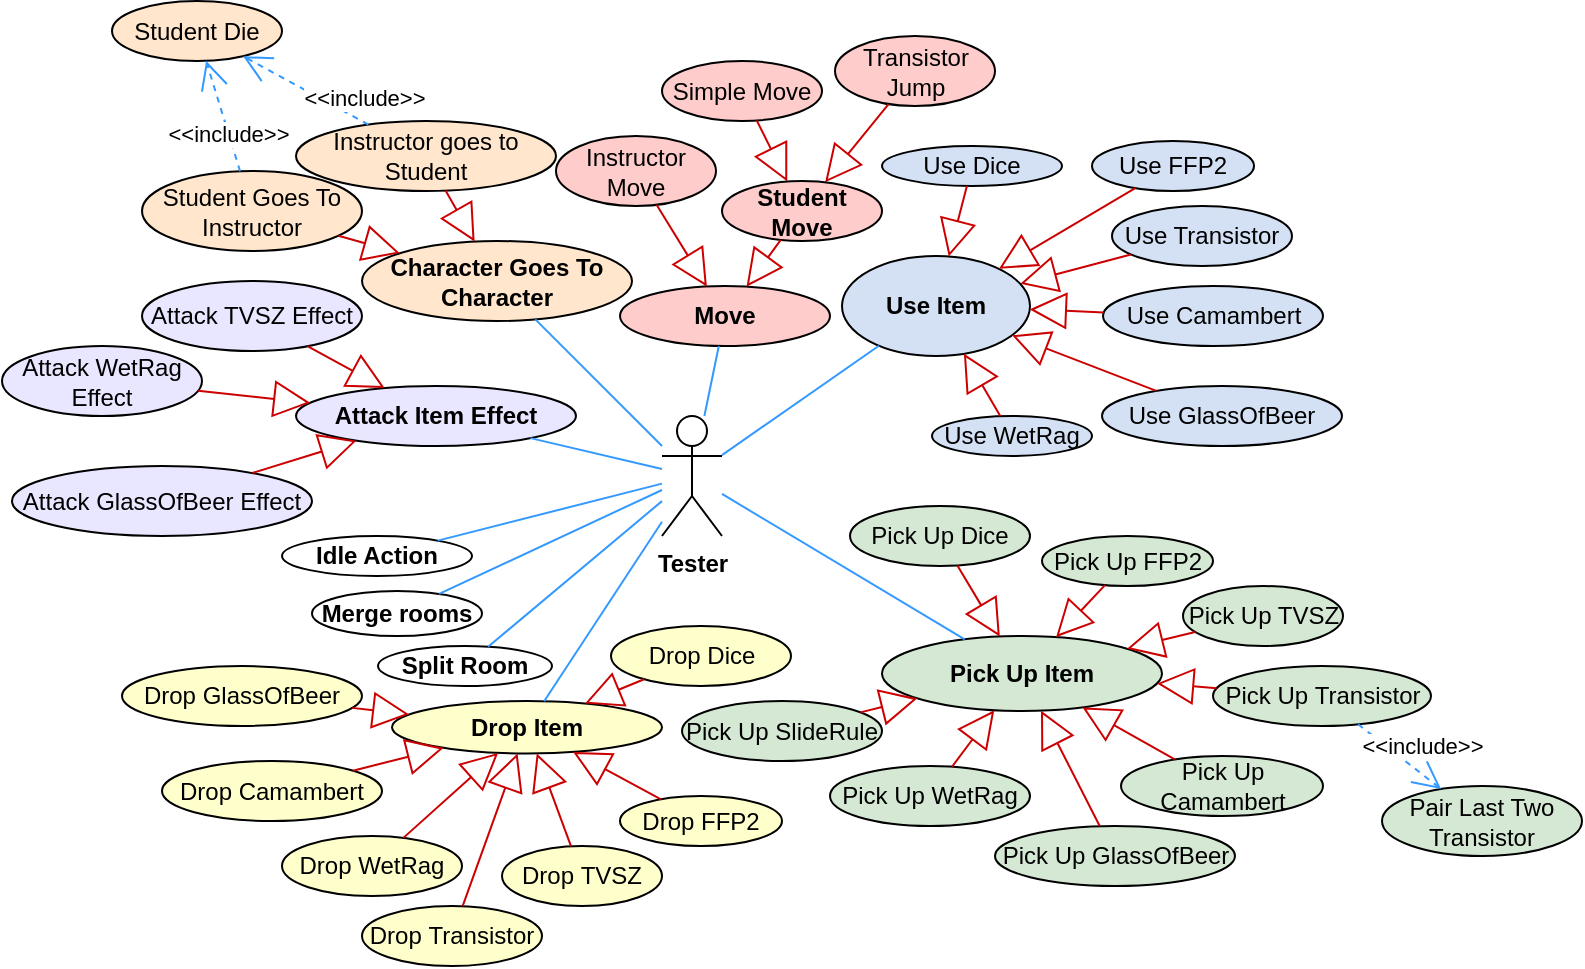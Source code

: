 <mxfile version="24.0.4" type="device">
  <diagram name="Page-1" id="qsMjnIcyi-WN0eaT_Iao">
    <mxGraphModel dx="893" dy="751" grid="1" gridSize="10" guides="1" tooltips="1" connect="1" arrows="1" fold="1" page="1" pageScale="1" pageWidth="827" pageHeight="1169" math="0" shadow="0">
      <root>
        <mxCell id="0" />
        <mxCell id="1" parent="0" />
        <mxCell id="lT9Hb-5_YNJ0qb3hjdj5-1" value="&lt;b&gt;Tester&lt;/b&gt;" style="shape=umlActor;verticalLabelPosition=bottom;verticalAlign=top;html=1;strokeColor=#000000;" parent="1" vertex="1">
          <mxGeometry x="340" y="345" width="30" height="60" as="geometry" />
        </mxCell>
        <mxCell id="lT9Hb-5_YNJ0qb3hjdj5-2" value="&lt;b&gt;Move&lt;/b&gt;" style="ellipse;whiteSpace=wrap;html=1;fillColor=#FFCCCC;" parent="1" vertex="1">
          <mxGeometry x="319" y="280" width="105" height="30" as="geometry" />
        </mxCell>
        <mxCell id="lT9Hb-5_YNJ0qb3hjdj5-3" value="Transistor Jump" style="ellipse;whiteSpace=wrap;html=1;fillColor=#FFCCCC;" parent="1" vertex="1">
          <mxGeometry x="426.5" y="155" width="80" height="35" as="geometry" />
        </mxCell>
        <mxCell id="lT9Hb-5_YNJ0qb3hjdj5-4" value="Simple Move" style="ellipse;whiteSpace=wrap;html=1;fillColor=#FFCCCC;" parent="1" vertex="1">
          <mxGeometry x="340" y="167.5" width="80" height="30" as="geometry" />
        </mxCell>
        <mxCell id="lT9Hb-5_YNJ0qb3hjdj5-5" value="" style="endArrow=block;endSize=16;endFill=0;html=1;rounded=0;strokeColor=#CC0000;" parent="1" source="lT9Hb-5_YNJ0qb3hjdj5-3" target="MtzeGrgQ0cjP38RyA9aJ-1" edge="1">
          <mxGeometry width="160" relative="1" as="geometry">
            <mxPoint x="260" y="305" as="sourcePoint" />
            <mxPoint x="420" y="305" as="targetPoint" />
          </mxGeometry>
        </mxCell>
        <mxCell id="lT9Hb-5_YNJ0qb3hjdj5-6" value="" style="endArrow=block;endSize=16;endFill=0;html=1;rounded=0;strokeColor=#CC0000;" parent="1" source="lT9Hb-5_YNJ0qb3hjdj5-4" target="MtzeGrgQ0cjP38RyA9aJ-1" edge="1">
          <mxGeometry width="160" relative="1" as="geometry">
            <mxPoint x="390" y="169" as="sourcePoint" />
            <mxPoint x="494" y="251" as="targetPoint" />
          </mxGeometry>
        </mxCell>
        <mxCell id="lT9Hb-5_YNJ0qb3hjdj5-7" value="&lt;b&gt;Use Item&lt;/b&gt;" style="ellipse;whiteSpace=wrap;html=1;fillColor=#D4E1F5;" parent="1" vertex="1">
          <mxGeometry x="430" y="265" width="94" height="50" as="geometry" />
        </mxCell>
        <mxCell id="lT9Hb-5_YNJ0qb3hjdj5-9" value="Use Dice" style="ellipse;whiteSpace=wrap;html=1;fillColor=#D4E1F5;" parent="1" vertex="1">
          <mxGeometry x="450" y="210" width="90" height="20" as="geometry" />
        </mxCell>
        <mxCell id="lT9Hb-5_YNJ0qb3hjdj5-12" value="" style="endArrow=none;html=1;rounded=0;strokeColor=#3399FF;" parent="1" source="lT9Hb-5_YNJ0qb3hjdj5-1" target="lT9Hb-5_YNJ0qb3hjdj5-2" edge="1">
          <mxGeometry width="50" height="50" relative="1" as="geometry">
            <mxPoint x="540" y="355" as="sourcePoint" />
            <mxPoint x="590" y="305" as="targetPoint" />
          </mxGeometry>
        </mxCell>
        <mxCell id="lT9Hb-5_YNJ0qb3hjdj5-14" value="Use FFP2" style="ellipse;whiteSpace=wrap;html=1;fillColor=#D4E1F5;" parent="1" vertex="1">
          <mxGeometry x="555" y="207.5" width="81" height="25" as="geometry" />
        </mxCell>
        <mxCell id="lT9Hb-5_YNJ0qb3hjdj5-16" value="" style="endArrow=none;html=1;rounded=0;strokeColor=#3399FF;" parent="1" source="lT9Hb-5_YNJ0qb3hjdj5-1" target="lT9Hb-5_YNJ0qb3hjdj5-7" edge="1">
          <mxGeometry width="50" height="50" relative="1" as="geometry">
            <mxPoint x="430" y="435" as="sourcePoint" />
            <mxPoint x="480" y="385" as="targetPoint" />
          </mxGeometry>
        </mxCell>
        <mxCell id="lT9Hb-5_YNJ0qb3hjdj5-18" value="Use Transistor" style="ellipse;whiteSpace=wrap;html=1;fillColor=#D4E1F5;" parent="1" vertex="1">
          <mxGeometry x="565" y="240" width="90" height="30" as="geometry" />
        </mxCell>
        <mxCell id="lT9Hb-5_YNJ0qb3hjdj5-19" value="Use Camambert" style="ellipse;whiteSpace=wrap;html=1;fillColor=#D4E1F5;" parent="1" vertex="1">
          <mxGeometry x="560.5" y="280" width="110" height="30" as="geometry" />
        </mxCell>
        <mxCell id="lT9Hb-5_YNJ0qb3hjdj5-20" value="Use GlassOfBeer" style="ellipse;whiteSpace=wrap;html=1;fillColor=#D4E1F5;" parent="1" vertex="1">
          <mxGeometry x="560" y="330" width="120" height="30" as="geometry" />
        </mxCell>
        <mxCell id="lT9Hb-5_YNJ0qb3hjdj5-21" value="Use WetRag" style="ellipse;whiteSpace=wrap;html=1;fillColor=#D4E1F5;" parent="1" vertex="1">
          <mxGeometry x="475" y="345" width="80" height="20" as="geometry" />
        </mxCell>
        <mxCell id="lT9Hb-5_YNJ0qb3hjdj5-22" value="" style="endArrow=block;endSize=16;endFill=0;html=1;rounded=0;strokeColor=#CC0000;" parent="1" source="lT9Hb-5_YNJ0qb3hjdj5-9" target="lT9Hb-5_YNJ0qb3hjdj5-7" edge="1">
          <mxGeometry width="160" relative="1" as="geometry">
            <mxPoint x="612" y="263" as="sourcePoint" />
            <mxPoint x="516" y="318" as="targetPoint" />
          </mxGeometry>
        </mxCell>
        <mxCell id="lT9Hb-5_YNJ0qb3hjdj5-23" value="" style="endArrow=block;endSize=16;endFill=0;html=1;rounded=0;strokeColor=#CC0000;" parent="1" source="lT9Hb-5_YNJ0qb3hjdj5-14" target="lT9Hb-5_YNJ0qb3hjdj5-7" edge="1">
          <mxGeometry width="160" relative="1" as="geometry">
            <mxPoint x="622" y="273" as="sourcePoint" />
            <mxPoint x="526" y="328" as="targetPoint" />
          </mxGeometry>
        </mxCell>
        <mxCell id="lT9Hb-5_YNJ0qb3hjdj5-25" value="" style="endArrow=block;endSize=16;endFill=0;html=1;rounded=0;strokeColor=#CC0000;" parent="1" source="lT9Hb-5_YNJ0qb3hjdj5-18" target="lT9Hb-5_YNJ0qb3hjdj5-7" edge="1">
          <mxGeometry width="160" relative="1" as="geometry">
            <mxPoint x="642" y="293" as="sourcePoint" />
            <mxPoint x="546" y="348" as="targetPoint" />
          </mxGeometry>
        </mxCell>
        <mxCell id="lT9Hb-5_YNJ0qb3hjdj5-26" value="" style="endArrow=block;endSize=16;endFill=0;html=1;rounded=0;strokeColor=#CC0000;" parent="1" source="lT9Hb-5_YNJ0qb3hjdj5-19" target="lT9Hb-5_YNJ0qb3hjdj5-7" edge="1">
          <mxGeometry width="160" relative="1" as="geometry">
            <mxPoint x="652" y="303" as="sourcePoint" />
            <mxPoint x="556" y="358" as="targetPoint" />
          </mxGeometry>
        </mxCell>
        <mxCell id="lT9Hb-5_YNJ0qb3hjdj5-27" value="" style="endArrow=block;endSize=16;endFill=0;html=1;rounded=0;strokeColor=#CC0000;" parent="1" source="lT9Hb-5_YNJ0qb3hjdj5-20" target="lT9Hb-5_YNJ0qb3hjdj5-7" edge="1">
          <mxGeometry width="160" relative="1" as="geometry">
            <mxPoint x="662" y="313" as="sourcePoint" />
            <mxPoint x="566" y="368" as="targetPoint" />
          </mxGeometry>
        </mxCell>
        <mxCell id="lT9Hb-5_YNJ0qb3hjdj5-28" value="" style="endArrow=block;endSize=16;endFill=0;html=1;rounded=0;strokeColor=#CC0000;" parent="1" source="lT9Hb-5_YNJ0qb3hjdj5-21" target="lT9Hb-5_YNJ0qb3hjdj5-7" edge="1">
          <mxGeometry width="160" relative="1" as="geometry">
            <mxPoint x="672" y="323" as="sourcePoint" />
            <mxPoint x="576" y="378" as="targetPoint" />
          </mxGeometry>
        </mxCell>
        <mxCell id="lT9Hb-5_YNJ0qb3hjdj5-29" value="&lt;b&gt;Pick Up Item&lt;/b&gt;" style="ellipse;whiteSpace=wrap;html=1;fillColor=#D5E8D4;" parent="1" vertex="1">
          <mxGeometry x="450" y="455" width="140" height="37.5" as="geometry" />
        </mxCell>
        <mxCell id="lT9Hb-5_YNJ0qb3hjdj5-30" value="" style="endArrow=none;html=1;rounded=0;strokeColor=#3399FF;fillColor=#D5E8D4;" parent="1" source="lT9Hb-5_YNJ0qb3hjdj5-1" target="lT9Hb-5_YNJ0qb3hjdj5-29" edge="1">
          <mxGeometry width="50" height="50" relative="1" as="geometry">
            <mxPoint x="310" y="525" as="sourcePoint" />
            <mxPoint x="360" y="475" as="targetPoint" />
          </mxGeometry>
        </mxCell>
        <mxCell id="lT9Hb-5_YNJ0qb3hjdj5-38" value="Pick Up Dice" style="ellipse;whiteSpace=wrap;html=1;fillColor=#D5E8D4;" parent="1" vertex="1">
          <mxGeometry x="434" y="390" width="90" height="30" as="geometry" />
        </mxCell>
        <mxCell id="lT9Hb-5_YNJ0qb3hjdj5-39" value="Pick Up&amp;nbsp;FFP2" style="ellipse;whiteSpace=wrap;html=1;fillColor=#D5E8D4;" parent="1" vertex="1">
          <mxGeometry x="530" y="405" width="85.5" height="25" as="geometry" />
        </mxCell>
        <mxCell id="lT9Hb-5_YNJ0qb3hjdj5-40" value="Pick Up TVSZ" style="ellipse;whiteSpace=wrap;html=1;fillColor=#D5E8D4;" parent="1" vertex="1">
          <mxGeometry x="600.5" y="430" width="80" height="30" as="geometry" />
        </mxCell>
        <mxCell id="lT9Hb-5_YNJ0qb3hjdj5-41" value="Pick Up&amp;nbsp;Transistor" style="ellipse;whiteSpace=wrap;html=1;fillColor=#D5E8D4;" parent="1" vertex="1">
          <mxGeometry x="615.5" y="470" width="109" height="30" as="geometry" />
        </mxCell>
        <mxCell id="lT9Hb-5_YNJ0qb3hjdj5-42" value="Pick Up Camambert" style="ellipse;whiteSpace=wrap;html=1;fillColor=#D5E8D4;" parent="1" vertex="1">
          <mxGeometry x="569.5" y="515" width="101" height="30" as="geometry" />
        </mxCell>
        <mxCell id="lT9Hb-5_YNJ0qb3hjdj5-43" value="Pick Up&amp;nbsp;GlassOfBeer" style="ellipse;whiteSpace=wrap;html=1;fillColor=#D5E8D4;" parent="1" vertex="1">
          <mxGeometry x="506.5" y="550" width="120" height="30" as="geometry" />
        </mxCell>
        <mxCell id="lT9Hb-5_YNJ0qb3hjdj5-44" value="Pick Up&amp;nbsp;WetRag" style="ellipse;whiteSpace=wrap;html=1;fillColor=#D5E8D4;" parent="1" vertex="1">
          <mxGeometry x="424" y="520" width="100" height="30" as="geometry" />
        </mxCell>
        <mxCell id="lT9Hb-5_YNJ0qb3hjdj5-45" value="" style="endArrow=block;endSize=16;endFill=0;html=1;rounded=0;strokeColor=#CC0000;" parent="1" source="lT9Hb-5_YNJ0qb3hjdj5-38" target="lT9Hb-5_YNJ0qb3hjdj5-29" edge="1">
          <mxGeometry width="160" relative="1" as="geometry">
            <mxPoint x="520" y="455" as="sourcePoint" />
            <mxPoint x="421" y="421.5" as="targetPoint" />
          </mxGeometry>
        </mxCell>
        <mxCell id="lT9Hb-5_YNJ0qb3hjdj5-46" value="" style="endArrow=block;endSize=16;endFill=0;html=1;rounded=0;strokeColor=#CC0000;" parent="1" source="lT9Hb-5_YNJ0qb3hjdj5-39" target="lT9Hb-5_YNJ0qb3hjdj5-29" edge="1">
          <mxGeometry width="160" relative="1" as="geometry">
            <mxPoint x="479" y="498.5" as="sourcePoint" />
            <mxPoint x="421" y="421.5" as="targetPoint" />
          </mxGeometry>
        </mxCell>
        <mxCell id="lT9Hb-5_YNJ0qb3hjdj5-47" value="" style="endArrow=block;endSize=16;endFill=0;html=1;rounded=0;strokeColor=#CC0000;" parent="1" source="lT9Hb-5_YNJ0qb3hjdj5-40" target="lT9Hb-5_YNJ0qb3hjdj5-29" edge="1">
          <mxGeometry width="160" relative="1" as="geometry">
            <mxPoint x="602" y="460" as="sourcePoint" />
            <mxPoint x="544" y="383" as="targetPoint" />
          </mxGeometry>
        </mxCell>
        <mxCell id="lT9Hb-5_YNJ0qb3hjdj5-48" value="" style="endArrow=block;endSize=16;endFill=0;html=1;rounded=0;strokeColor=#CC0000;" parent="1" source="lT9Hb-5_YNJ0qb3hjdj5-41" target="lT9Hb-5_YNJ0qb3hjdj5-29" edge="1">
          <mxGeometry width="160" relative="1" as="geometry">
            <mxPoint x="612" y="470" as="sourcePoint" />
            <mxPoint x="554" y="393" as="targetPoint" />
          </mxGeometry>
        </mxCell>
        <mxCell id="lT9Hb-5_YNJ0qb3hjdj5-49" value="" style="endArrow=block;endSize=16;endFill=0;html=1;rounded=0;strokeColor=#CC0000;" parent="1" source="lT9Hb-5_YNJ0qb3hjdj5-42" target="lT9Hb-5_YNJ0qb3hjdj5-29" edge="1">
          <mxGeometry width="160" relative="1" as="geometry">
            <mxPoint x="622" y="480" as="sourcePoint" />
            <mxPoint x="564" y="403" as="targetPoint" />
          </mxGeometry>
        </mxCell>
        <mxCell id="lT9Hb-5_YNJ0qb3hjdj5-50" value="" style="endArrow=block;endSize=16;endFill=0;html=1;rounded=0;strokeColor=#CC0000;" parent="1" source="lT9Hb-5_YNJ0qb3hjdj5-43" target="lT9Hb-5_YNJ0qb3hjdj5-29" edge="1">
          <mxGeometry width="160" relative="1" as="geometry">
            <mxPoint x="632" y="490" as="sourcePoint" />
            <mxPoint x="574" y="413" as="targetPoint" />
          </mxGeometry>
        </mxCell>
        <mxCell id="lT9Hb-5_YNJ0qb3hjdj5-51" value="" style="endArrow=block;endSize=16;endFill=0;html=1;rounded=0;strokeColor=#CC0000;" parent="1" source="lT9Hb-5_YNJ0qb3hjdj5-44" target="lT9Hb-5_YNJ0qb3hjdj5-29" edge="1">
          <mxGeometry width="160" relative="1" as="geometry">
            <mxPoint x="642" y="500" as="sourcePoint" />
            <mxPoint x="584" y="423" as="targetPoint" />
          </mxGeometry>
        </mxCell>
        <mxCell id="lT9Hb-5_YNJ0qb3hjdj5-55" value="&lt;b&gt;Idle Action&lt;/b&gt;" style="ellipse;whiteSpace=wrap;html=1;fillColor=default;" parent="1" vertex="1">
          <mxGeometry x="150" y="405" width="95" height="20" as="geometry" />
        </mxCell>
        <mxCell id="lT9Hb-5_YNJ0qb3hjdj5-56" value="" style="endArrow=none;html=1;rounded=0;strokeColor=#3399FF;" parent="1" source="lT9Hb-5_YNJ0qb3hjdj5-55" target="lT9Hb-5_YNJ0qb3hjdj5-1" edge="1">
          <mxGeometry width="50" height="50" relative="1" as="geometry">
            <mxPoint x="200" y="375" as="sourcePoint" />
            <mxPoint x="250" y="325" as="targetPoint" />
          </mxGeometry>
        </mxCell>
        <mxCell id="lT9Hb-5_YNJ0qb3hjdj5-63" value="Pair Last Two Transistor" style="ellipse;whiteSpace=wrap;html=1;fillColor=#D5E8D4;" parent="1" vertex="1">
          <mxGeometry x="700" y="530" width="100" height="35" as="geometry" />
        </mxCell>
        <mxCell id="lT9Hb-5_YNJ0qb3hjdj5-64" value="&amp;lt;&amp;lt;include&amp;gt;&amp;gt;" style="endArrow=open;endSize=12;dashed=1;html=1;rounded=0;strokeColor=#3399FF;" parent="1" source="lT9Hb-5_YNJ0qb3hjdj5-41" target="lT9Hb-5_YNJ0qb3hjdj5-63" edge="1">
          <mxGeometry x="0.209" y="11" width="160" relative="1" as="geometry">
            <mxPoint x="760" y="470" as="sourcePoint" />
            <mxPoint x="770" y="635" as="targetPoint" />
            <mxPoint as="offset" />
          </mxGeometry>
        </mxCell>
        <mxCell id="lT9Hb-5_YNJ0qb3hjdj5-65" value="&lt;b&gt;Drop Item&lt;/b&gt;" style="ellipse;whiteSpace=wrap;html=1;fillColor=#FFFFCC;" parent="1" vertex="1">
          <mxGeometry x="205" y="487.5" width="135" height="26.25" as="geometry" />
        </mxCell>
        <mxCell id="lT9Hb-5_YNJ0qb3hjdj5-66" value="" style="endArrow=none;html=1;rounded=0;strokeColor=#3399FF;" parent="1" source="lT9Hb-5_YNJ0qb3hjdj5-65" target="lT9Hb-5_YNJ0qb3hjdj5-1" edge="1">
          <mxGeometry width="50" height="50" relative="1" as="geometry">
            <mxPoint x="200" y="415" as="sourcePoint" />
            <mxPoint x="250" y="365" as="targetPoint" />
          </mxGeometry>
        </mxCell>
        <mxCell id="lT9Hb-5_YNJ0qb3hjdj5-67" value="Pick Up SlideRule" style="ellipse;whiteSpace=wrap;html=1;fillColor=#D5E8D4;" parent="1" vertex="1">
          <mxGeometry x="350" y="487.5" width="100" height="30" as="geometry" />
        </mxCell>
        <mxCell id="lT9Hb-5_YNJ0qb3hjdj5-68" value="" style="endArrow=block;endSize=16;endFill=0;html=1;rounded=0;strokeColor=#CC0000;" parent="1" source="lT9Hb-5_YNJ0qb3hjdj5-67" target="lT9Hb-5_YNJ0qb3hjdj5-29" edge="1">
          <mxGeometry width="160" relative="1" as="geometry">
            <mxPoint x="489" y="545" as="sourcePoint" />
            <mxPoint x="486" y="509" as="targetPoint" />
          </mxGeometry>
        </mxCell>
        <mxCell id="lT9Hb-5_YNJ0qb3hjdj5-70" value="Drop Dice" style="ellipse;whiteSpace=wrap;html=1;fillColor=#FFFFCC;" parent="1" vertex="1">
          <mxGeometry x="314.5" y="450" width="90" height="30" as="geometry" />
        </mxCell>
        <mxCell id="lT9Hb-5_YNJ0qb3hjdj5-71" value="Drop&amp;nbsp;FFP2" style="ellipse;whiteSpace=wrap;html=1;fillColor=#FFFFCC;" parent="1" vertex="1">
          <mxGeometry x="319" y="535" width="81" height="25" as="geometry" />
        </mxCell>
        <mxCell id="lT9Hb-5_YNJ0qb3hjdj5-72" value="Drop&amp;nbsp;TVSZ" style="ellipse;whiteSpace=wrap;html=1;fillColor=#FFFFCC;" parent="1" vertex="1">
          <mxGeometry x="260" y="560" width="80" height="30" as="geometry" />
        </mxCell>
        <mxCell id="lT9Hb-5_YNJ0qb3hjdj5-73" value="Drop&amp;nbsp;Transistor" style="ellipse;whiteSpace=wrap;html=1;fillColor=#FFFFCC;" parent="1" vertex="1">
          <mxGeometry x="190" y="590" width="90" height="30" as="geometry" />
        </mxCell>
        <mxCell id="lT9Hb-5_YNJ0qb3hjdj5-74" value="Drop&amp;nbsp;Camambert" style="ellipse;whiteSpace=wrap;html=1;fillColor=#FFFFCC;" parent="1" vertex="1">
          <mxGeometry x="90" y="517.5" width="110" height="30" as="geometry" />
        </mxCell>
        <mxCell id="lT9Hb-5_YNJ0qb3hjdj5-75" value="Drop&amp;nbsp;GlassOfBeer" style="ellipse;whiteSpace=wrap;html=1;fillColor=#FFFFCC;" parent="1" vertex="1">
          <mxGeometry x="70" y="470" width="120" height="30" as="geometry" />
        </mxCell>
        <mxCell id="lT9Hb-5_YNJ0qb3hjdj5-76" value="Drop&amp;nbsp;WetRag" style="ellipse;whiteSpace=wrap;html=1;fillColor=#FFFFCC;" parent="1" vertex="1">
          <mxGeometry x="150" y="555" width="90" height="30" as="geometry" />
        </mxCell>
        <mxCell id="lT9Hb-5_YNJ0qb3hjdj5-80" value="" style="endArrow=block;endSize=16;endFill=0;html=1;rounded=0;strokeColor=#CC0000;" parent="1" source="lT9Hb-5_YNJ0qb3hjdj5-75" target="lT9Hb-5_YNJ0qb3hjdj5-65" edge="1">
          <mxGeometry width="160" relative="1" as="geometry">
            <mxPoint x="514" y="580" as="sourcePoint" />
            <mxPoint x="514" y="539" as="targetPoint" />
          </mxGeometry>
        </mxCell>
        <mxCell id="lT9Hb-5_YNJ0qb3hjdj5-81" value="" style="endArrow=block;endSize=16;endFill=0;html=1;rounded=0;strokeColor=#CC0000;" parent="1" source="lT9Hb-5_YNJ0qb3hjdj5-70" target="lT9Hb-5_YNJ0qb3hjdj5-65" edge="1">
          <mxGeometry width="160" relative="1" as="geometry">
            <mxPoint x="524" y="590" as="sourcePoint" />
            <mxPoint x="524" y="549" as="targetPoint" />
          </mxGeometry>
        </mxCell>
        <mxCell id="lT9Hb-5_YNJ0qb3hjdj5-82" value="" style="endArrow=block;endSize=16;endFill=0;html=1;rounded=0;strokeColor=#CC0000;" parent="1" source="lT9Hb-5_YNJ0qb3hjdj5-71" target="lT9Hb-5_YNJ0qb3hjdj5-65" edge="1">
          <mxGeometry width="160" relative="1" as="geometry">
            <mxPoint x="534" y="600" as="sourcePoint" />
            <mxPoint x="534" y="559" as="targetPoint" />
          </mxGeometry>
        </mxCell>
        <mxCell id="lT9Hb-5_YNJ0qb3hjdj5-83" value="" style="endArrow=block;endSize=16;endFill=0;html=1;rounded=0;strokeColor=#CC0000;" parent="1" source="lT9Hb-5_YNJ0qb3hjdj5-72" target="lT9Hb-5_YNJ0qb3hjdj5-65" edge="1">
          <mxGeometry width="160" relative="1" as="geometry">
            <mxPoint x="544" y="610" as="sourcePoint" />
            <mxPoint x="544" y="569" as="targetPoint" />
          </mxGeometry>
        </mxCell>
        <mxCell id="lT9Hb-5_YNJ0qb3hjdj5-85" value="" style="endArrow=block;endSize=16;endFill=0;html=1;rounded=0;strokeColor=#CC0000;" parent="1" source="lT9Hb-5_YNJ0qb3hjdj5-73" target="lT9Hb-5_YNJ0qb3hjdj5-65" edge="1">
          <mxGeometry width="160" relative="1" as="geometry">
            <mxPoint x="564" y="630" as="sourcePoint" />
            <mxPoint x="564" y="589" as="targetPoint" />
          </mxGeometry>
        </mxCell>
        <mxCell id="lT9Hb-5_YNJ0qb3hjdj5-86" value="" style="endArrow=block;endSize=16;endFill=0;html=1;rounded=0;strokeColor=#CC0000;" parent="1" source="lT9Hb-5_YNJ0qb3hjdj5-76" target="lT9Hb-5_YNJ0qb3hjdj5-65" edge="1">
          <mxGeometry width="160" relative="1" as="geometry">
            <mxPoint x="574" y="640" as="sourcePoint" />
            <mxPoint x="574" y="599" as="targetPoint" />
          </mxGeometry>
        </mxCell>
        <mxCell id="lT9Hb-5_YNJ0qb3hjdj5-87" value="" style="endArrow=block;endSize=16;endFill=0;html=1;rounded=0;strokeColor=#CC0000;" parent="1" source="lT9Hb-5_YNJ0qb3hjdj5-74" target="lT9Hb-5_YNJ0qb3hjdj5-65" edge="1">
          <mxGeometry width="160" relative="1" as="geometry">
            <mxPoint x="584" y="650" as="sourcePoint" />
            <mxPoint x="584" y="609" as="targetPoint" />
          </mxGeometry>
        </mxCell>
        <mxCell id="8VuKFUdI4f5eGSDuHEeQ-1" value="&lt;b&gt;Merge rooms&lt;/b&gt;" style="ellipse;whiteSpace=wrap;html=1;fillColor=#FFFFFF;" parent="1" vertex="1">
          <mxGeometry x="165" y="432.5" width="85" height="22.5" as="geometry" />
        </mxCell>
        <mxCell id="8VuKFUdI4f5eGSDuHEeQ-2" value="&lt;b&gt;Split Room&lt;/b&gt;" style="ellipse;whiteSpace=wrap;html=1;" parent="1" vertex="1">
          <mxGeometry x="198" y="460" width="87" height="20" as="geometry" />
        </mxCell>
        <mxCell id="8VuKFUdI4f5eGSDuHEeQ-3" value="" style="endArrow=none;html=1;rounded=0;strokeColor=#3399FF;" parent="1" source="8VuKFUdI4f5eGSDuHEeQ-1" target="lT9Hb-5_YNJ0qb3hjdj5-1" edge="1">
          <mxGeometry width="50" height="50" relative="1" as="geometry">
            <mxPoint x="260" y="395" as="sourcePoint" />
            <mxPoint x="320" y="355" as="targetPoint" />
          </mxGeometry>
        </mxCell>
        <mxCell id="8VuKFUdI4f5eGSDuHEeQ-4" value="" style="endArrow=none;html=1;rounded=0;strokeColor=#3399FF;" parent="1" source="8VuKFUdI4f5eGSDuHEeQ-2" target="lT9Hb-5_YNJ0qb3hjdj5-1" edge="1">
          <mxGeometry width="50" height="50" relative="1" as="geometry">
            <mxPoint x="100" y="295" as="sourcePoint" />
            <mxPoint x="150" y="245" as="targetPoint" />
          </mxGeometry>
        </mxCell>
        <mxCell id="8VuKFUdI4f5eGSDuHEeQ-7" value="&lt;b&gt;Character Goes To Character&lt;/b&gt;" style="ellipse;whiteSpace=wrap;html=1;fillColor=#FFE6CC;" parent="1" vertex="1">
          <mxGeometry x="190" y="257.5" width="135" height="40" as="geometry" />
        </mxCell>
        <mxCell id="8VuKFUdI4f5eGSDuHEeQ-8" value="" style="endArrow=none;html=1;rounded=0;strokeColor=#3399FF;" parent="1" source="8VuKFUdI4f5eGSDuHEeQ-7" target="lT9Hb-5_YNJ0qb3hjdj5-1" edge="1">
          <mxGeometry width="50" height="50" relative="1" as="geometry">
            <mxPoint x="200" y="275" as="sourcePoint" />
            <mxPoint x="250" y="225" as="targetPoint" />
          </mxGeometry>
        </mxCell>
        <mxCell id="8VuKFUdI4f5eGSDuHEeQ-10" value="Instructor goes to Student" style="ellipse;whiteSpace=wrap;html=1;fillColor=#FFE6CC;" parent="1" vertex="1">
          <mxGeometry x="157" y="197.5" width="130" height="35" as="geometry" />
        </mxCell>
        <mxCell id="8VuKFUdI4f5eGSDuHEeQ-11" value="Student Goes To Instructor" style="ellipse;whiteSpace=wrap;html=1;fillColor=#FFE6CC;" parent="1" vertex="1">
          <mxGeometry x="80" y="222.5" width="110" height="40" as="geometry" />
        </mxCell>
        <mxCell id="8VuKFUdI4f5eGSDuHEeQ-12" value="" style="endArrow=block;endSize=16;endFill=0;html=1;rounded=0;strokeColor=#CC0000;" parent="1" source="8VuKFUdI4f5eGSDuHEeQ-10" target="8VuKFUdI4f5eGSDuHEeQ-7" edge="1">
          <mxGeometry width="160" relative="1" as="geometry">
            <mxPoint x="-20" y="355" as="sourcePoint" />
            <mxPoint x="140" y="355" as="targetPoint" />
          </mxGeometry>
        </mxCell>
        <mxCell id="8VuKFUdI4f5eGSDuHEeQ-13" value="" style="endArrow=block;endSize=16;endFill=0;html=1;rounded=0;strokeColor=#CC0000;" parent="1" source="8VuKFUdI4f5eGSDuHEeQ-11" target="8VuKFUdI4f5eGSDuHEeQ-7" edge="1">
          <mxGeometry width="160" relative="1" as="geometry">
            <mxPoint x="182" y="240" as="sourcePoint" />
            <mxPoint x="221" y="286" as="targetPoint" />
          </mxGeometry>
        </mxCell>
        <mxCell id="GeqHjS34vTfnTjAdz5ga-3" value="Student Die" style="ellipse;whiteSpace=wrap;html=1;fillColor=#FFE6CC;" parent="1" vertex="1">
          <mxGeometry x="65" y="137.5" width="85" height="30" as="geometry" />
        </mxCell>
        <mxCell id="GeqHjS34vTfnTjAdz5ga-4" value="&amp;lt;&amp;lt;include&amp;gt;&amp;gt;" style="endArrow=open;endSize=12;dashed=1;html=1;rounded=0;strokeColor=#3399FF;" parent="1" source="8VuKFUdI4f5eGSDuHEeQ-11" target="GeqHjS34vTfnTjAdz5ga-3" edge="1">
          <mxGeometry x="-0.325" width="160" relative="1" as="geometry">
            <mxPoint x="267.5" y="207.5" as="sourcePoint" />
            <mxPoint x="140" y="140" as="targetPoint" />
            <mxPoint as="offset" />
          </mxGeometry>
        </mxCell>
        <mxCell id="GeqHjS34vTfnTjAdz5ga-5" value="&amp;lt;&amp;lt;include&amp;gt;&amp;gt;" style="endArrow=open;endSize=12;dashed=1;html=1;rounded=0;strokeColor=#3399FF;" parent="1" source="8VuKFUdI4f5eGSDuHEeQ-10" target="GeqHjS34vTfnTjAdz5ga-3" edge="1">
          <mxGeometry x="-0.788" y="-10" width="160" relative="1" as="geometry">
            <mxPoint x="180" y="99" as="sourcePoint" />
            <mxPoint x="130" y="160" as="targetPoint" />
            <mxPoint y="-1" as="offset" />
          </mxGeometry>
        </mxCell>
        <mxCell id="GeqHjS34vTfnTjAdz5ga-6" style="edgeStyle=orthogonalEdgeStyle;rounded=0;orthogonalLoop=1;jettySize=auto;html=1;exitX=0.5;exitY=1;exitDx=0;exitDy=0;fillColor=#D5E8D4;" parent="1" source="lT9Hb-5_YNJ0qb3hjdj5-63" target="lT9Hb-5_YNJ0qb3hjdj5-63" edge="1">
          <mxGeometry relative="1" as="geometry" />
        </mxCell>
        <mxCell id="MtzeGrgQ0cjP38RyA9aJ-1" value="&lt;b&gt;Student Move&lt;/b&gt;" style="ellipse;whiteSpace=wrap;html=1;fillColor=#FFCCCC;" vertex="1" parent="1">
          <mxGeometry x="370" y="227.5" width="80" height="30" as="geometry" />
        </mxCell>
        <mxCell id="MtzeGrgQ0cjP38RyA9aJ-2" value="" style="endArrow=block;endSize=16;endFill=0;html=1;rounded=0;strokeColor=#CC0000;" edge="1" parent="1" source="MtzeGrgQ0cjP38RyA9aJ-1" target="lT9Hb-5_YNJ0qb3hjdj5-2">
          <mxGeometry width="160" relative="1" as="geometry">
            <mxPoint x="352" y="180" as="sourcePoint" />
            <mxPoint x="366" y="290" as="targetPoint" />
          </mxGeometry>
        </mxCell>
        <mxCell id="MtzeGrgQ0cjP38RyA9aJ-3" value="Instructor Move" style="ellipse;whiteSpace=wrap;html=1;fillColor=#FFCCCC;" vertex="1" parent="1">
          <mxGeometry x="287" y="205" width="80" height="35" as="geometry" />
        </mxCell>
        <mxCell id="MtzeGrgQ0cjP38RyA9aJ-4" value="" style="endArrow=block;endSize=16;endFill=0;html=1;rounded=0;strokeColor=#CC0000;" edge="1" parent="1" source="MtzeGrgQ0cjP38RyA9aJ-3" target="lT9Hb-5_YNJ0qb3hjdj5-2">
          <mxGeometry width="160" relative="1" as="geometry">
            <mxPoint x="367" y="197" as="sourcePoint" />
            <mxPoint x="392" y="231" as="targetPoint" />
          </mxGeometry>
        </mxCell>
        <mxCell id="MtzeGrgQ0cjP38RyA9aJ-7" value="&lt;b&gt;Attack Item Effect&lt;/b&gt;" style="ellipse;whiteSpace=wrap;html=1;fillColor=#E9E6FF;" vertex="1" parent="1">
          <mxGeometry x="157" y="330" width="140" height="30" as="geometry" />
        </mxCell>
        <mxCell id="MtzeGrgQ0cjP38RyA9aJ-8" value="" style="endArrow=none;html=1;rounded=0;strokeColor=#3399FF;" edge="1" parent="1" target="MtzeGrgQ0cjP38RyA9aJ-7" source="lT9Hb-5_YNJ0qb3hjdj5-1">
          <mxGeometry width="50" height="50" relative="1" as="geometry">
            <mxPoint x="-200" y="236.5" as="sourcePoint" />
            <mxPoint x="-210" y="327.5" as="targetPoint" />
          </mxGeometry>
        </mxCell>
        <mxCell id="MtzeGrgQ0cjP38RyA9aJ-11" value="Attack TVSZ Effect" style="ellipse;whiteSpace=wrap;html=1;fillColor=#E9E6FF;" vertex="1" parent="1">
          <mxGeometry x="80" y="277.5" width="110" height="35" as="geometry" />
        </mxCell>
        <mxCell id="MtzeGrgQ0cjP38RyA9aJ-14" value="Attack GlassOfBeer Effect" style="ellipse;whiteSpace=wrap;html=1;fillColor=#E9E6FF;" vertex="1" parent="1">
          <mxGeometry x="15" y="370" width="150" height="35" as="geometry" />
        </mxCell>
        <mxCell id="MtzeGrgQ0cjP38RyA9aJ-15" value="Attack WetRag Effect" style="ellipse;whiteSpace=wrap;html=1;fillColor=#E9E6FF;" vertex="1" parent="1">
          <mxGeometry x="10" y="310" width="100" height="35" as="geometry" />
        </mxCell>
        <mxCell id="MtzeGrgQ0cjP38RyA9aJ-18" value="" style="endArrow=block;endSize=16;endFill=0;html=1;rounded=0;strokeColor=#CC0000;" edge="1" parent="1" source="MtzeGrgQ0cjP38RyA9aJ-11" target="MtzeGrgQ0cjP38RyA9aJ-7">
          <mxGeometry width="160" relative="1" as="geometry">
            <mxPoint x="32" y="312.5" as="sourcePoint" />
            <mxPoint x="-26" y="235.5" as="targetPoint" />
          </mxGeometry>
        </mxCell>
        <mxCell id="MtzeGrgQ0cjP38RyA9aJ-21" value="" style="endArrow=block;endSize=16;endFill=0;html=1;rounded=0;strokeColor=#CC0000;" edge="1" parent="1" source="MtzeGrgQ0cjP38RyA9aJ-14" target="MtzeGrgQ0cjP38RyA9aJ-7">
          <mxGeometry width="160" relative="1" as="geometry">
            <mxPoint x="62" y="342.5" as="sourcePoint" />
            <mxPoint x="4" y="265.5" as="targetPoint" />
          </mxGeometry>
        </mxCell>
        <mxCell id="MtzeGrgQ0cjP38RyA9aJ-22" value="" style="endArrow=block;endSize=16;endFill=0;html=1;rounded=0;strokeColor=#CC0000;" edge="1" parent="1" source="MtzeGrgQ0cjP38RyA9aJ-15" target="MtzeGrgQ0cjP38RyA9aJ-7">
          <mxGeometry width="160" relative="1" as="geometry">
            <mxPoint x="72" y="352.5" as="sourcePoint" />
            <mxPoint x="14" y="275.5" as="targetPoint" />
          </mxGeometry>
        </mxCell>
        <mxCell id="MtzeGrgQ0cjP38RyA9aJ-25" style="edgeStyle=orthogonalEdgeStyle;rounded=0;orthogonalLoop=1;jettySize=auto;html=1;exitX=0.5;exitY=1;exitDx=0;exitDy=0;" edge="1" parent="1">
          <mxGeometry relative="1" as="geometry">
            <mxPoint x="180" y="417.5" as="sourcePoint" />
            <mxPoint x="180" y="417.5" as="targetPoint" />
          </mxGeometry>
        </mxCell>
      </root>
    </mxGraphModel>
  </diagram>
</mxfile>
